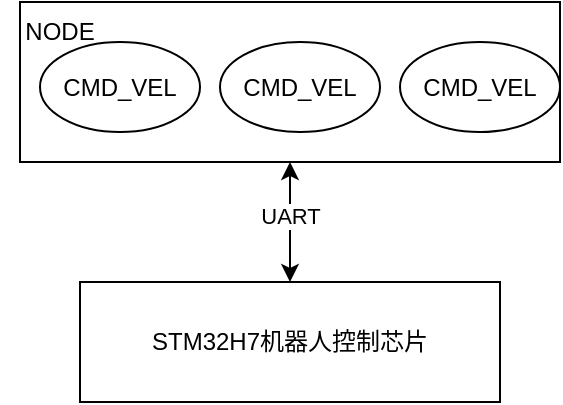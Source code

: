 <mxfile version="28.0.7">
  <diagram name="第 1 页" id="KSHVw96jHuzLOnOTkCxK">
    <mxGraphModel dx="1018" dy="584" grid="1" gridSize="10" guides="1" tooltips="1" connect="1" arrows="1" fold="1" page="1" pageScale="1" pageWidth="827" pageHeight="1169" math="0" shadow="0">
      <root>
        <mxCell id="0" />
        <mxCell id="1" parent="0" />
        <mxCell id="0AkeG1J8nlGMrkTWvW4z-4" style="edgeStyle=orthogonalEdgeStyle;rounded=0;orthogonalLoop=1;jettySize=auto;html=1;exitX=0.5;exitY=0;exitDx=0;exitDy=0;entryX=0.5;entryY=1;entryDx=0;entryDy=0;startArrow=classic;startFill=1;curved=1;" edge="1" parent="1" source="0AkeG1J8nlGMrkTWvW4z-2" target="0AkeG1J8nlGMrkTWvW4z-6">
          <mxGeometry relative="1" as="geometry">
            <mxPoint x="385" y="350" as="targetPoint" />
          </mxGeometry>
        </mxCell>
        <mxCell id="0AkeG1J8nlGMrkTWvW4z-5" value="UART" style="edgeLabel;html=1;align=center;verticalAlign=middle;resizable=0;points=[];" vertex="1" connectable="0" parent="0AkeG1J8nlGMrkTWvW4z-4">
          <mxGeometry x="0.1" relative="1" as="geometry">
            <mxPoint as="offset" />
          </mxGeometry>
        </mxCell>
        <mxCell id="0AkeG1J8nlGMrkTWvW4z-2" value="STM32H7机器人控制芯片" style="rounded=0;whiteSpace=wrap;html=1;" vertex="1" parent="1">
          <mxGeometry x="280" y="450" width="210" height="60" as="geometry" />
        </mxCell>
        <mxCell id="0AkeG1J8nlGMrkTWvW4z-6" value="" style="rounded=0;whiteSpace=wrap;html=1;" vertex="1" parent="1">
          <mxGeometry x="250" y="310" width="270" height="80" as="geometry" />
        </mxCell>
        <mxCell id="0AkeG1J8nlGMrkTWvW4z-7" value="NODE" style="text;strokeColor=none;align=center;fillColor=none;html=1;verticalAlign=middle;whiteSpace=wrap;rounded=0;" vertex="1" parent="1">
          <mxGeometry x="240" y="310" width="60" height="30" as="geometry" />
        </mxCell>
        <mxCell id="0AkeG1J8nlGMrkTWvW4z-9" value="CMD_VEL" style="ellipse;whiteSpace=wrap;html=1;" vertex="1" parent="1">
          <mxGeometry x="260" y="330" width="80" height="45" as="geometry" />
        </mxCell>
        <mxCell id="0AkeG1J8nlGMrkTWvW4z-10" value="CMD_VEL" style="ellipse;whiteSpace=wrap;html=1;" vertex="1" parent="1">
          <mxGeometry x="350" y="330" width="80" height="45" as="geometry" />
        </mxCell>
        <mxCell id="0AkeG1J8nlGMrkTWvW4z-11" value="CMD_VEL" style="ellipse;whiteSpace=wrap;html=1;" vertex="1" parent="1">
          <mxGeometry x="440" y="330" width="80" height="45" as="geometry" />
        </mxCell>
      </root>
    </mxGraphModel>
  </diagram>
</mxfile>
